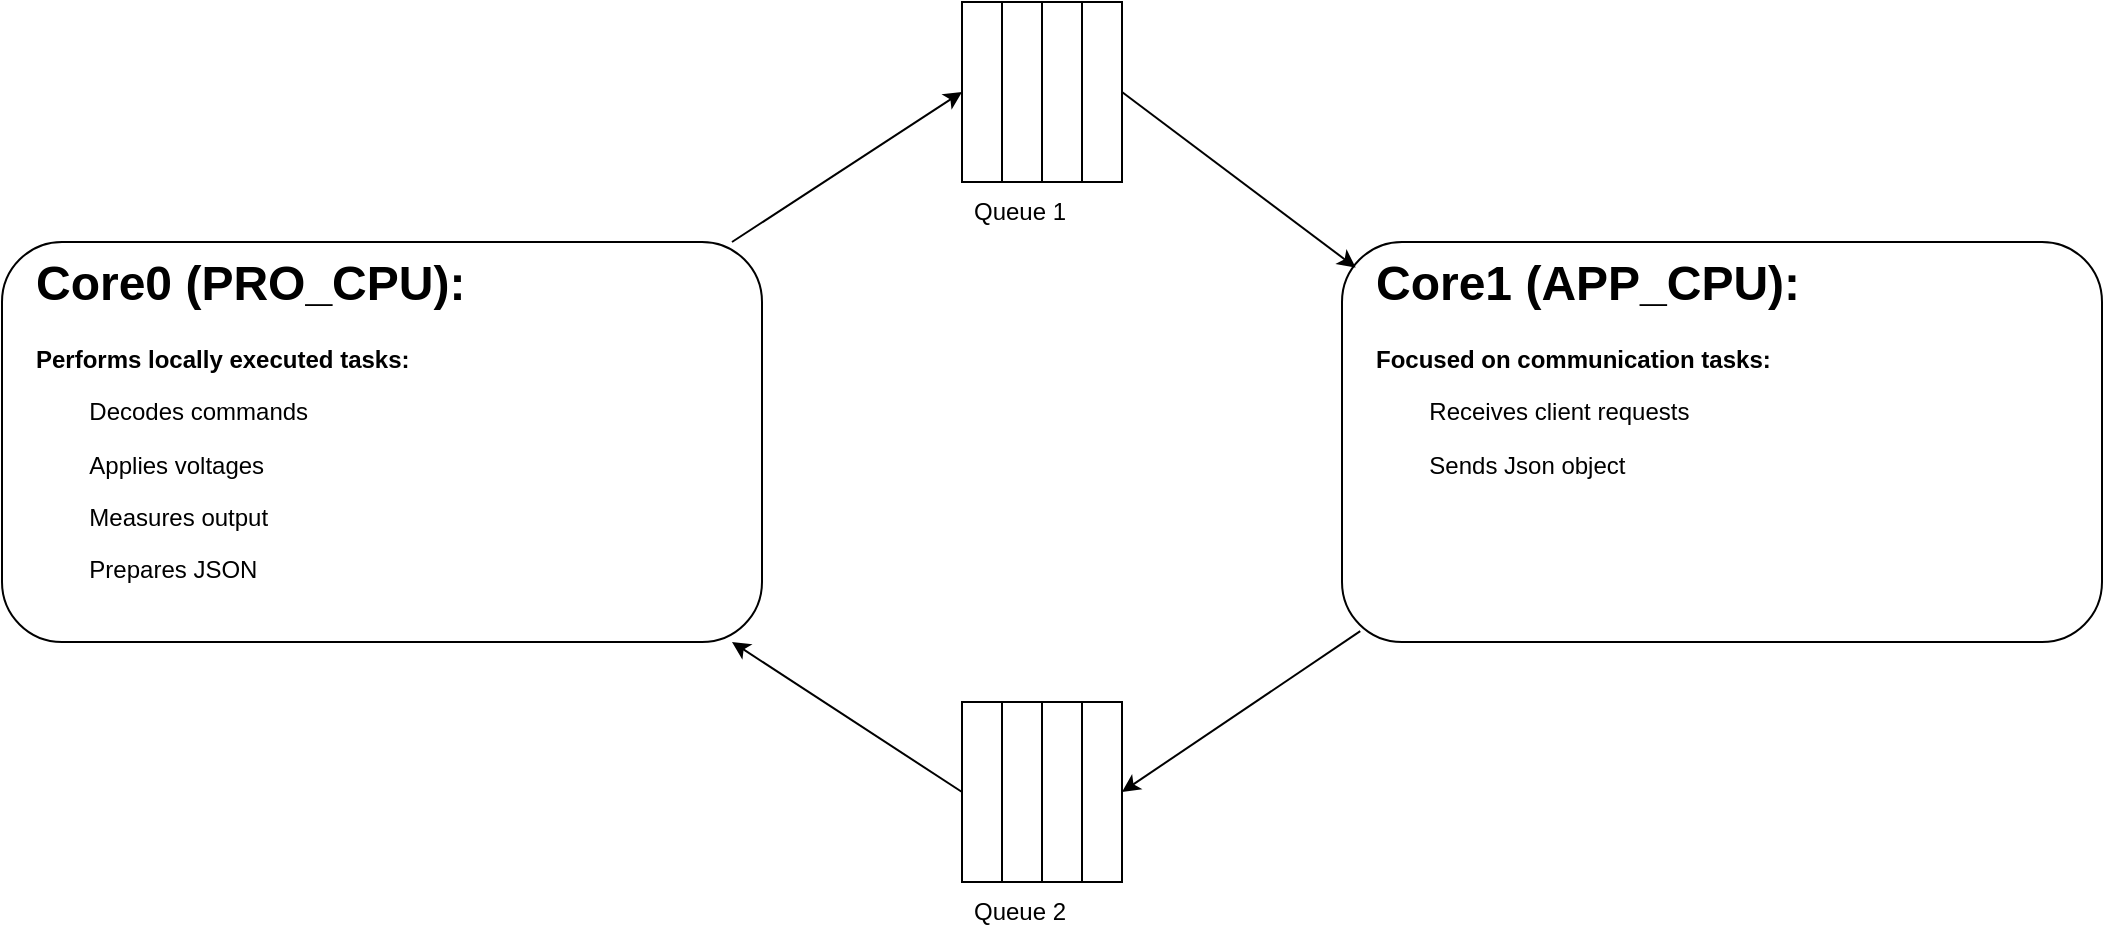 <mxfile>
    <diagram id="jVNtjZ_Ax0xw6AZHwamP" name="Page-1">
        <mxGraphModel dx="1326" dy="779" grid="1" gridSize="10" guides="1" tooltips="1" connect="1" arrows="1" fold="1" page="1" pageScale="1" pageWidth="1169" pageHeight="827" math="0" shadow="0">
            <root>
                <mxCell id="0"/>
                <mxCell id="1" parent="0"/>
                <mxCell id="2" value="" style="rounded=1;whiteSpace=wrap;html=1;" vertex="1" parent="1">
                    <mxGeometry x="40" y="210" width="380" height="200" as="geometry"/>
                </mxCell>
                <mxCell id="3" value="" style="rounded=1;whiteSpace=wrap;html=1;" vertex="1" parent="1">
                    <mxGeometry x="710" y="210" width="380" height="200" as="geometry"/>
                </mxCell>
                <mxCell id="4" value="&lt;h1 style=&quot;margin-top: 0px;&quot;&gt;Core0 (PRO_CPU):&lt;/h1&gt;&lt;p&gt;&lt;b&gt;Performs locally executed tasks:&lt;/b&gt;&lt;/p&gt;&lt;p&gt;&lt;span style=&quot;white-space: pre;&quot;&gt;&#x9;&lt;/span&gt;Decodes commands&lt;/p&gt;&lt;p&gt;&lt;span style=&quot;background-color: transparent;&quot;&gt;&lt;span style=&quot;white-space: pre;&quot;&gt;&#x9;&lt;/span&gt;Applies voltages&lt;/span&gt;&lt;/p&gt;&lt;p&gt;&lt;span style=&quot;white-space: pre;&quot;&gt;&#x9;&lt;/span&gt;Measures output&lt;/p&gt;&lt;p&gt;&lt;span style=&quot;white-space: pre;&quot;&gt;&#x9;&lt;/span&gt;Prepares JSON&lt;/p&gt;" style="text;html=1;whiteSpace=wrap;overflow=hidden;rounded=0;" vertex="1" parent="1">
                    <mxGeometry x="55" y="210" width="350" height="200" as="geometry"/>
                </mxCell>
                <mxCell id="6" value="" style="rounded=0;whiteSpace=wrap;html=1;" vertex="1" parent="1">
                    <mxGeometry x="520" y="90" width="20" height="90" as="geometry"/>
                </mxCell>
                <mxCell id="7" value="" style="rounded=0;whiteSpace=wrap;html=1;" vertex="1" parent="1">
                    <mxGeometry x="540" y="90" width="20" height="90" as="geometry"/>
                </mxCell>
                <mxCell id="8" value="" style="rounded=0;whiteSpace=wrap;html=1;" vertex="1" parent="1">
                    <mxGeometry x="560" y="90" width="20" height="90" as="geometry"/>
                </mxCell>
                <mxCell id="9" value="" style="rounded=0;whiteSpace=wrap;html=1;" vertex="1" parent="1">
                    <mxGeometry x="580" y="90" width="20" height="90" as="geometry"/>
                </mxCell>
                <mxCell id="10" value="" style="rounded=0;whiteSpace=wrap;html=1;" vertex="1" parent="1">
                    <mxGeometry x="520" y="440" width="20" height="90" as="geometry"/>
                </mxCell>
                <mxCell id="11" value="" style="rounded=0;whiteSpace=wrap;html=1;" vertex="1" parent="1">
                    <mxGeometry x="540" y="440" width="20" height="90" as="geometry"/>
                </mxCell>
                <mxCell id="12" value="" style="rounded=0;whiteSpace=wrap;html=1;" vertex="1" parent="1">
                    <mxGeometry x="560" y="440" width="20" height="90" as="geometry"/>
                </mxCell>
                <mxCell id="13" value="" style="rounded=0;whiteSpace=wrap;html=1;" vertex="1" parent="1">
                    <mxGeometry x="580" y="440" width="20" height="90" as="geometry"/>
                </mxCell>
                <mxCell id="14" value="" style="endArrow=classic;html=1;entryX=0;entryY=0.5;entryDx=0;entryDy=0;exitX=1;exitY=0;exitDx=0;exitDy=0;" edge="1" parent="1" source="4" target="6">
                    <mxGeometry width="50" height="50" relative="1" as="geometry">
                        <mxPoint x="400" y="200" as="sourcePoint"/>
                        <mxPoint x="450" y="150" as="targetPoint"/>
                    </mxGeometry>
                </mxCell>
                <mxCell id="15" value="" style="endArrow=classic;html=1;entryX=0.018;entryY=0.064;entryDx=0;entryDy=0;exitX=1;exitY=0.5;exitDx=0;exitDy=0;entryPerimeter=0;" edge="1" parent="1" source="9" target="3">
                    <mxGeometry width="50" height="50" relative="1" as="geometry">
                        <mxPoint x="630" y="155" as="sourcePoint"/>
                        <mxPoint x="740" y="80" as="targetPoint"/>
                    </mxGeometry>
                </mxCell>
                <mxCell id="16" value="" style="endArrow=classic;html=1;entryX=1;entryY=0.5;entryDx=0;entryDy=0;exitX=0.024;exitY=0.973;exitDx=0;exitDy=0;exitPerimeter=0;" edge="1" parent="1" source="3" target="13">
                    <mxGeometry width="50" height="50" relative="1" as="geometry">
                        <mxPoint x="640" y="535" as="sourcePoint"/>
                        <mxPoint x="750" y="460" as="targetPoint"/>
                    </mxGeometry>
                </mxCell>
                <mxCell id="17" value="" style="endArrow=classic;html=1;entryX=1;entryY=1;entryDx=0;entryDy=0;exitX=0;exitY=0.5;exitDx=0;exitDy=0;" edge="1" parent="1" source="10" target="4">
                    <mxGeometry width="50" height="50" relative="1" as="geometry">
                        <mxPoint x="360" y="535" as="sourcePoint"/>
                        <mxPoint x="470" y="460" as="targetPoint"/>
                    </mxGeometry>
                </mxCell>
                <mxCell id="18" value="Queue 2" style="text;strokeColor=none;fillColor=none;align=left;verticalAlign=middle;spacingLeft=4;spacingRight=4;overflow=hidden;points=[[0,0.5],[1,0.5]];portConstraint=eastwest;rotatable=0;whiteSpace=wrap;html=1;" vertex="1" parent="1">
                    <mxGeometry x="520" y="530" width="80" height="30" as="geometry"/>
                </mxCell>
                <mxCell id="19" value="Queue 1" style="text;strokeColor=none;fillColor=none;align=left;verticalAlign=middle;spacingLeft=4;spacingRight=4;overflow=hidden;points=[[0,0.5],[1,0.5]];portConstraint=eastwest;rotatable=0;whiteSpace=wrap;html=1;" vertex="1" parent="1">
                    <mxGeometry x="520" y="180" width="80" height="30" as="geometry"/>
                </mxCell>
                <mxCell id="21" value="&lt;h1 style=&quot;margin-top: 0px;&quot;&gt;Core1 (APP_CPU):&lt;/h1&gt;&lt;p&gt;&lt;b&gt;Focused on communication tasks:&lt;/b&gt;&lt;/p&gt;&lt;p&gt;&lt;span style=&quot;white-space: pre;&quot;&gt;&#x9;&lt;/span&gt;Receives client requests&lt;/p&gt;&lt;p&gt;&lt;span style=&quot;white-space: pre;&quot;&gt;&#x9;&lt;/span&gt;Sends Json object&lt;/p&gt;" style="text;html=1;whiteSpace=wrap;overflow=hidden;rounded=0;" vertex="1" parent="1">
                    <mxGeometry x="725" y="210" width="350" height="150" as="geometry"/>
                </mxCell>
            </root>
        </mxGraphModel>
    </diagram>
</mxfile>
